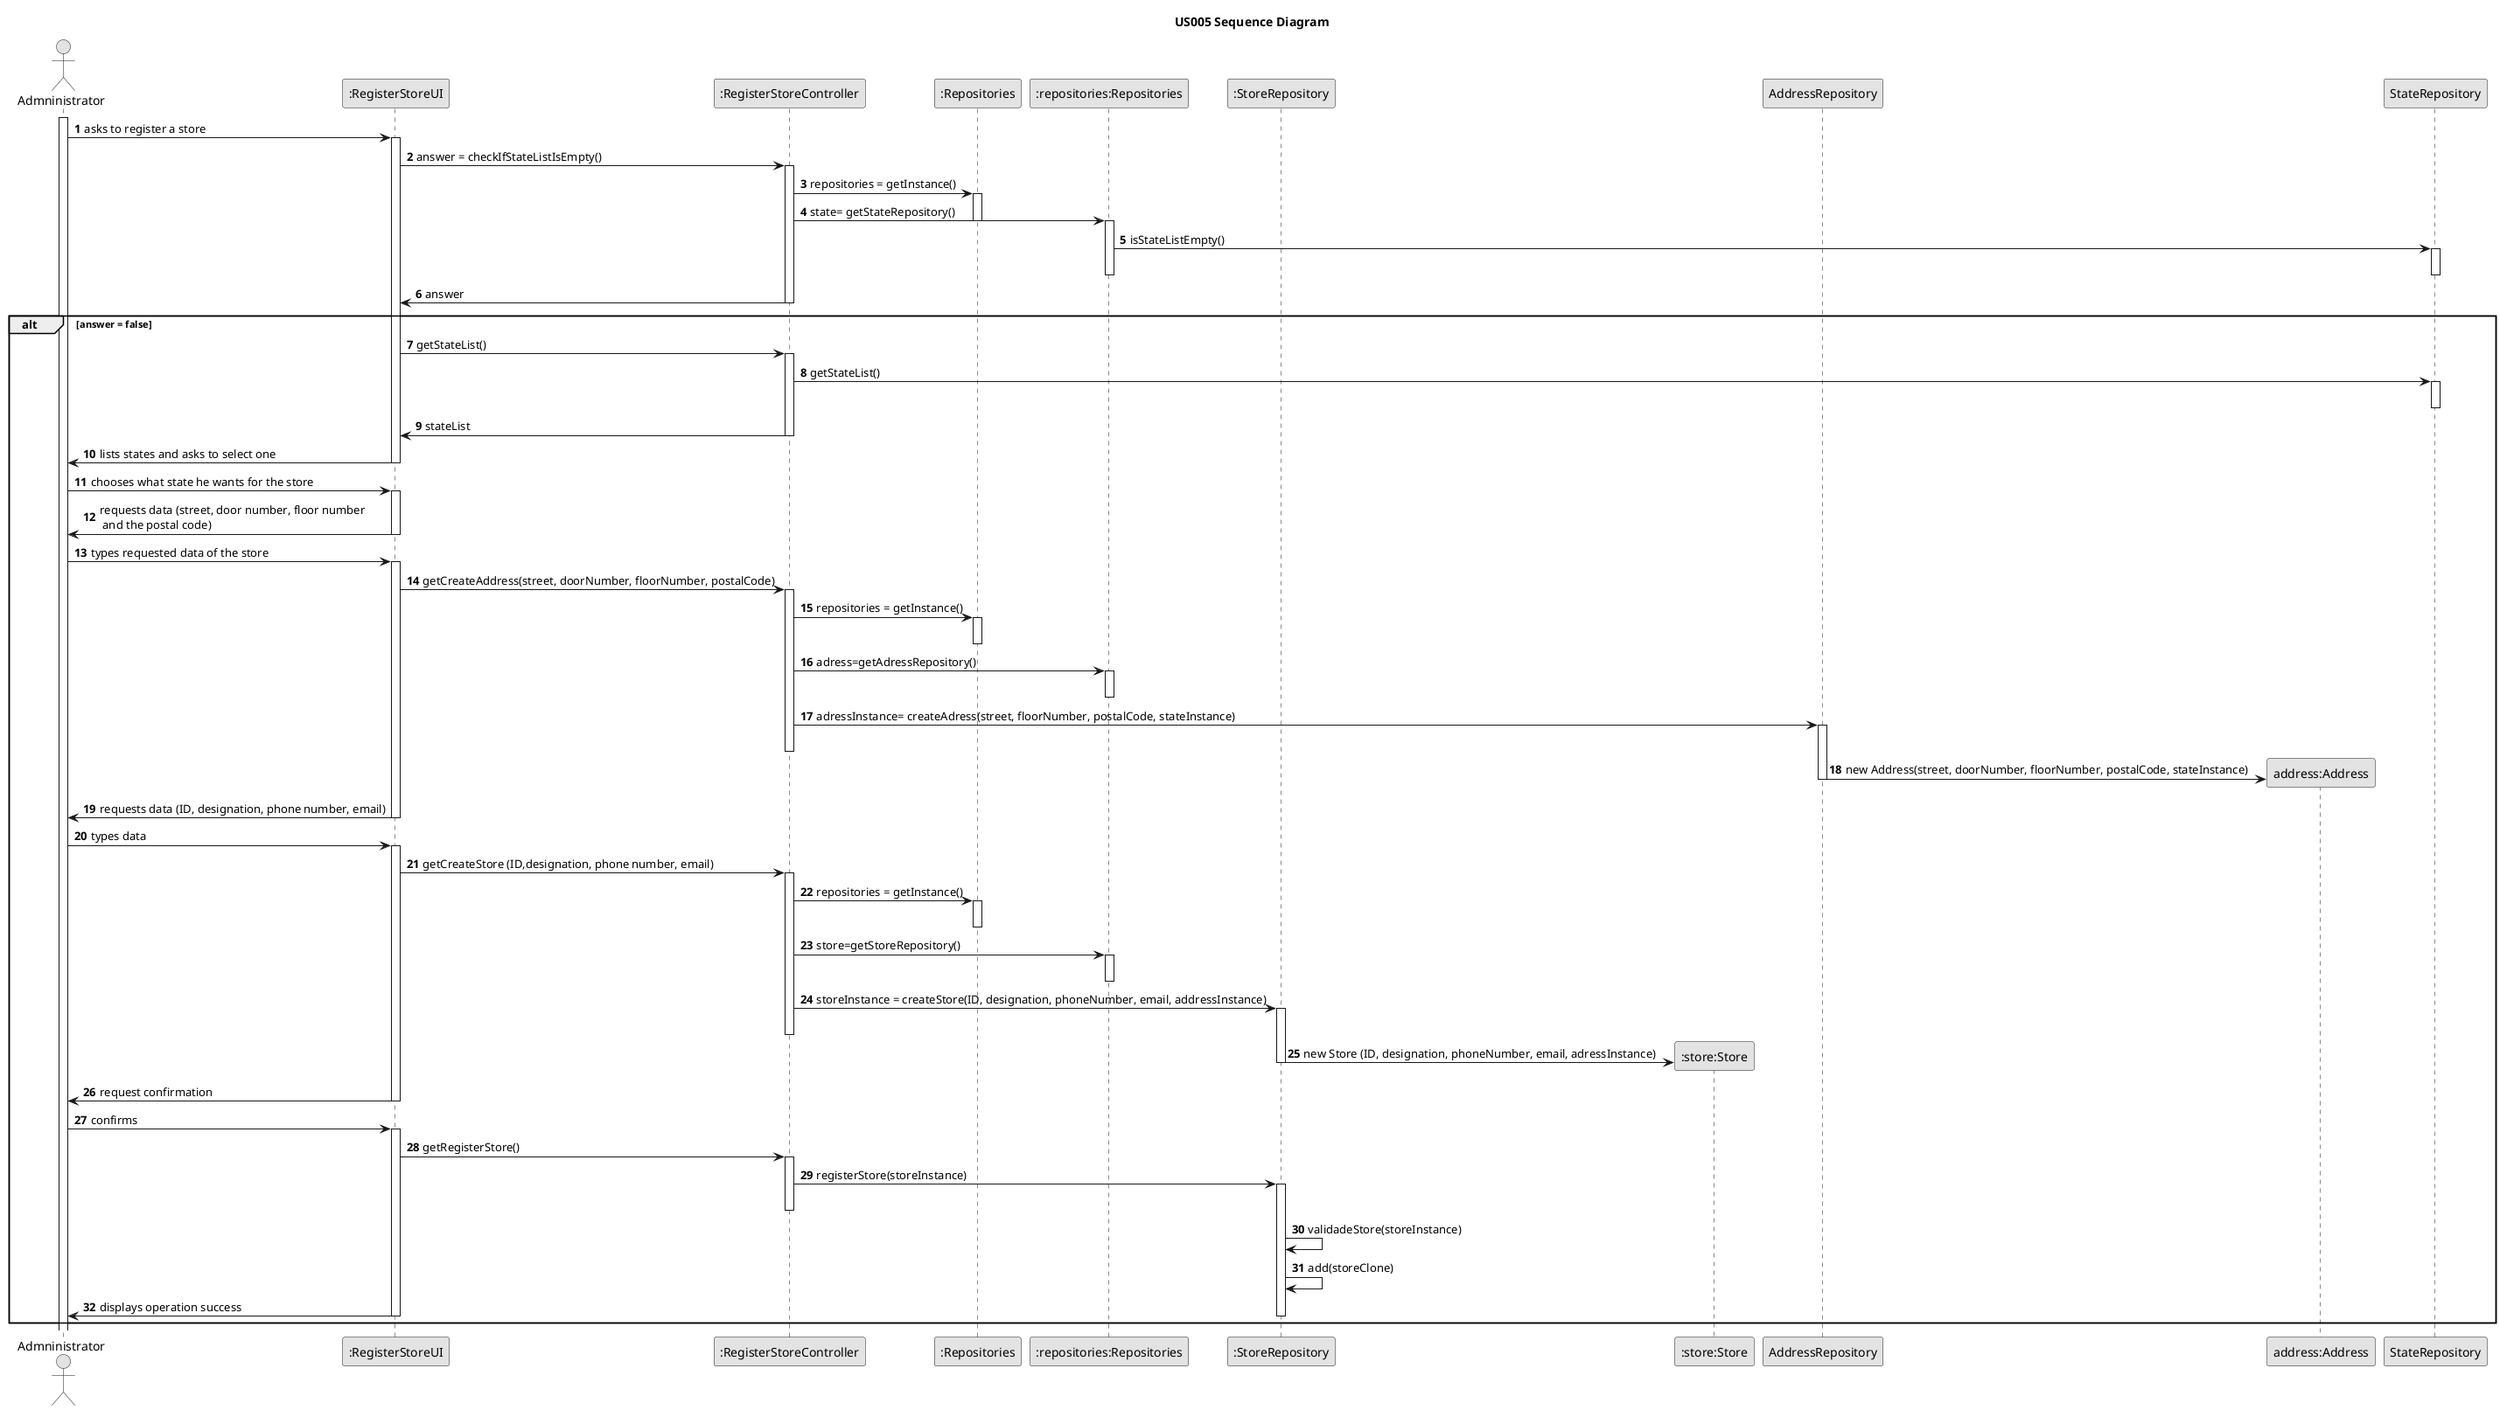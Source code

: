 @startuml
skinparam monochrome true
skinparam packageStyle rectangle
skinparam shadowing false
autonumber
title US005 Sequence Diagram
actor "Admninistrator" as ADM

participant ":RegisterStoreUI" as UI
participant ":RegisterStoreController" as CTRL
participant ":Repositories" as REP
participant ":repositories:Repositories" as rep
participant ":StoreRepository" as STOREREP
participant ":store:Store" as STORE
participant "AddressRepository" as ADRESSREP
participant "address:Address" as ADRESS
participant "StateRepository" as STATEREP

activate ADM

ADM-> UI  : asks to register a store
activate UI
UI -> CTRL : answer = checkIfStateListIsEmpty()

activate CTRL
CTRL -> REP: repositories = getInstance()
activate REP
CTRL-> rep : state= getStateRepository()
deactivate REP
activate rep
rep -> STATEREP : isStateListEmpty()
activate STATEREP
deactivate STATEREP
deactivate rep
CTRL -> UI : answer
deactivate CTRL

alt answer = false
UI-> CTRL: getStateList()
activate CTRL
CTRL-> STATEREP: getStateList()
activate STATEREP
deactivate STATEREP

CTRL -> UI :stateList
deactivate CTRL

UI -> ADM : lists states and asks to select one
deactivate UI

ADM-> UI : chooses what state he wants for the store
activate UI

UI-> ADM : requests data (street, door number, floor number \n and the postal code)
deactivate UI

ADM-> UI: types requested data of the store
activate UI

UI-> CTRL: getCreateAddress(street, doorNumber, floorNumber, postalCode)
activate CTRL

CTRL->REP :repositories = getInstance()
activate REP
deactivate REP
CTRL-> rep : adress=getAdressRepository()
activate rep
deactivate rep
CTRL-> ADRESSREP : adressInstance= createAdress(street, floorNumber, postalCode, stateInstance)
activate ADRESSREP
deactivate CTRL
ADRESSREP-> ADRESS** : new Address(street, doorNumber, floorNumber, postalCode, stateInstance)
deactivate ADRESSREP
UI-> ADM: requests data (ID, designation, phone number, email)
deactivate ADRESSREP
deactivate UI
ADM->UI: types data
activate UI
UI -> CTRL : getCreateStore (ID,designation, phone number, email)
activate CTRL
CTRL->REP: repositories = getInstance()
activate REP
deactivate REP
CTRL-> rep : store=getStoreRepository()
activate rep
deactivate rep
CTRL-> STOREREP: storeInstance = createStore(ID, designation, phoneNumber, email, addressInstance)
activate STOREREP
deactivate CTRL
STOREREP->STORE**:new Store (ID, designation, phoneNumber, email, adressInstance)
deactivate STOREREP
deactivate rep
UI->ADM : request confirmation
deactivate UI
ADM->UI: confirms
activate UI
UI->CTRL : getRegisterStore()
activate CTRL
CTRL-> STOREREP : registerStore(storeInstance)
activate STOREREP
deactivate CTRL
STOREREP->STOREREP:validadeStore(storeInstance)
STOREREP->STOREREP:add(storeClone)
UI->ADM: displays operation success
deactivate STOREREP
deactivate ADRESSREP
deactivate UI
end alt
@enduml
